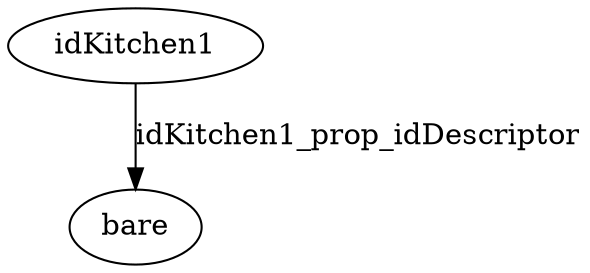 strict digraph  {
idKitchen1 [node_type=entity_node, root=root];
bare;
idKitchen1 -> bare  [edge_type=property, label=idKitchen1_prop_idDescriptor];
}
